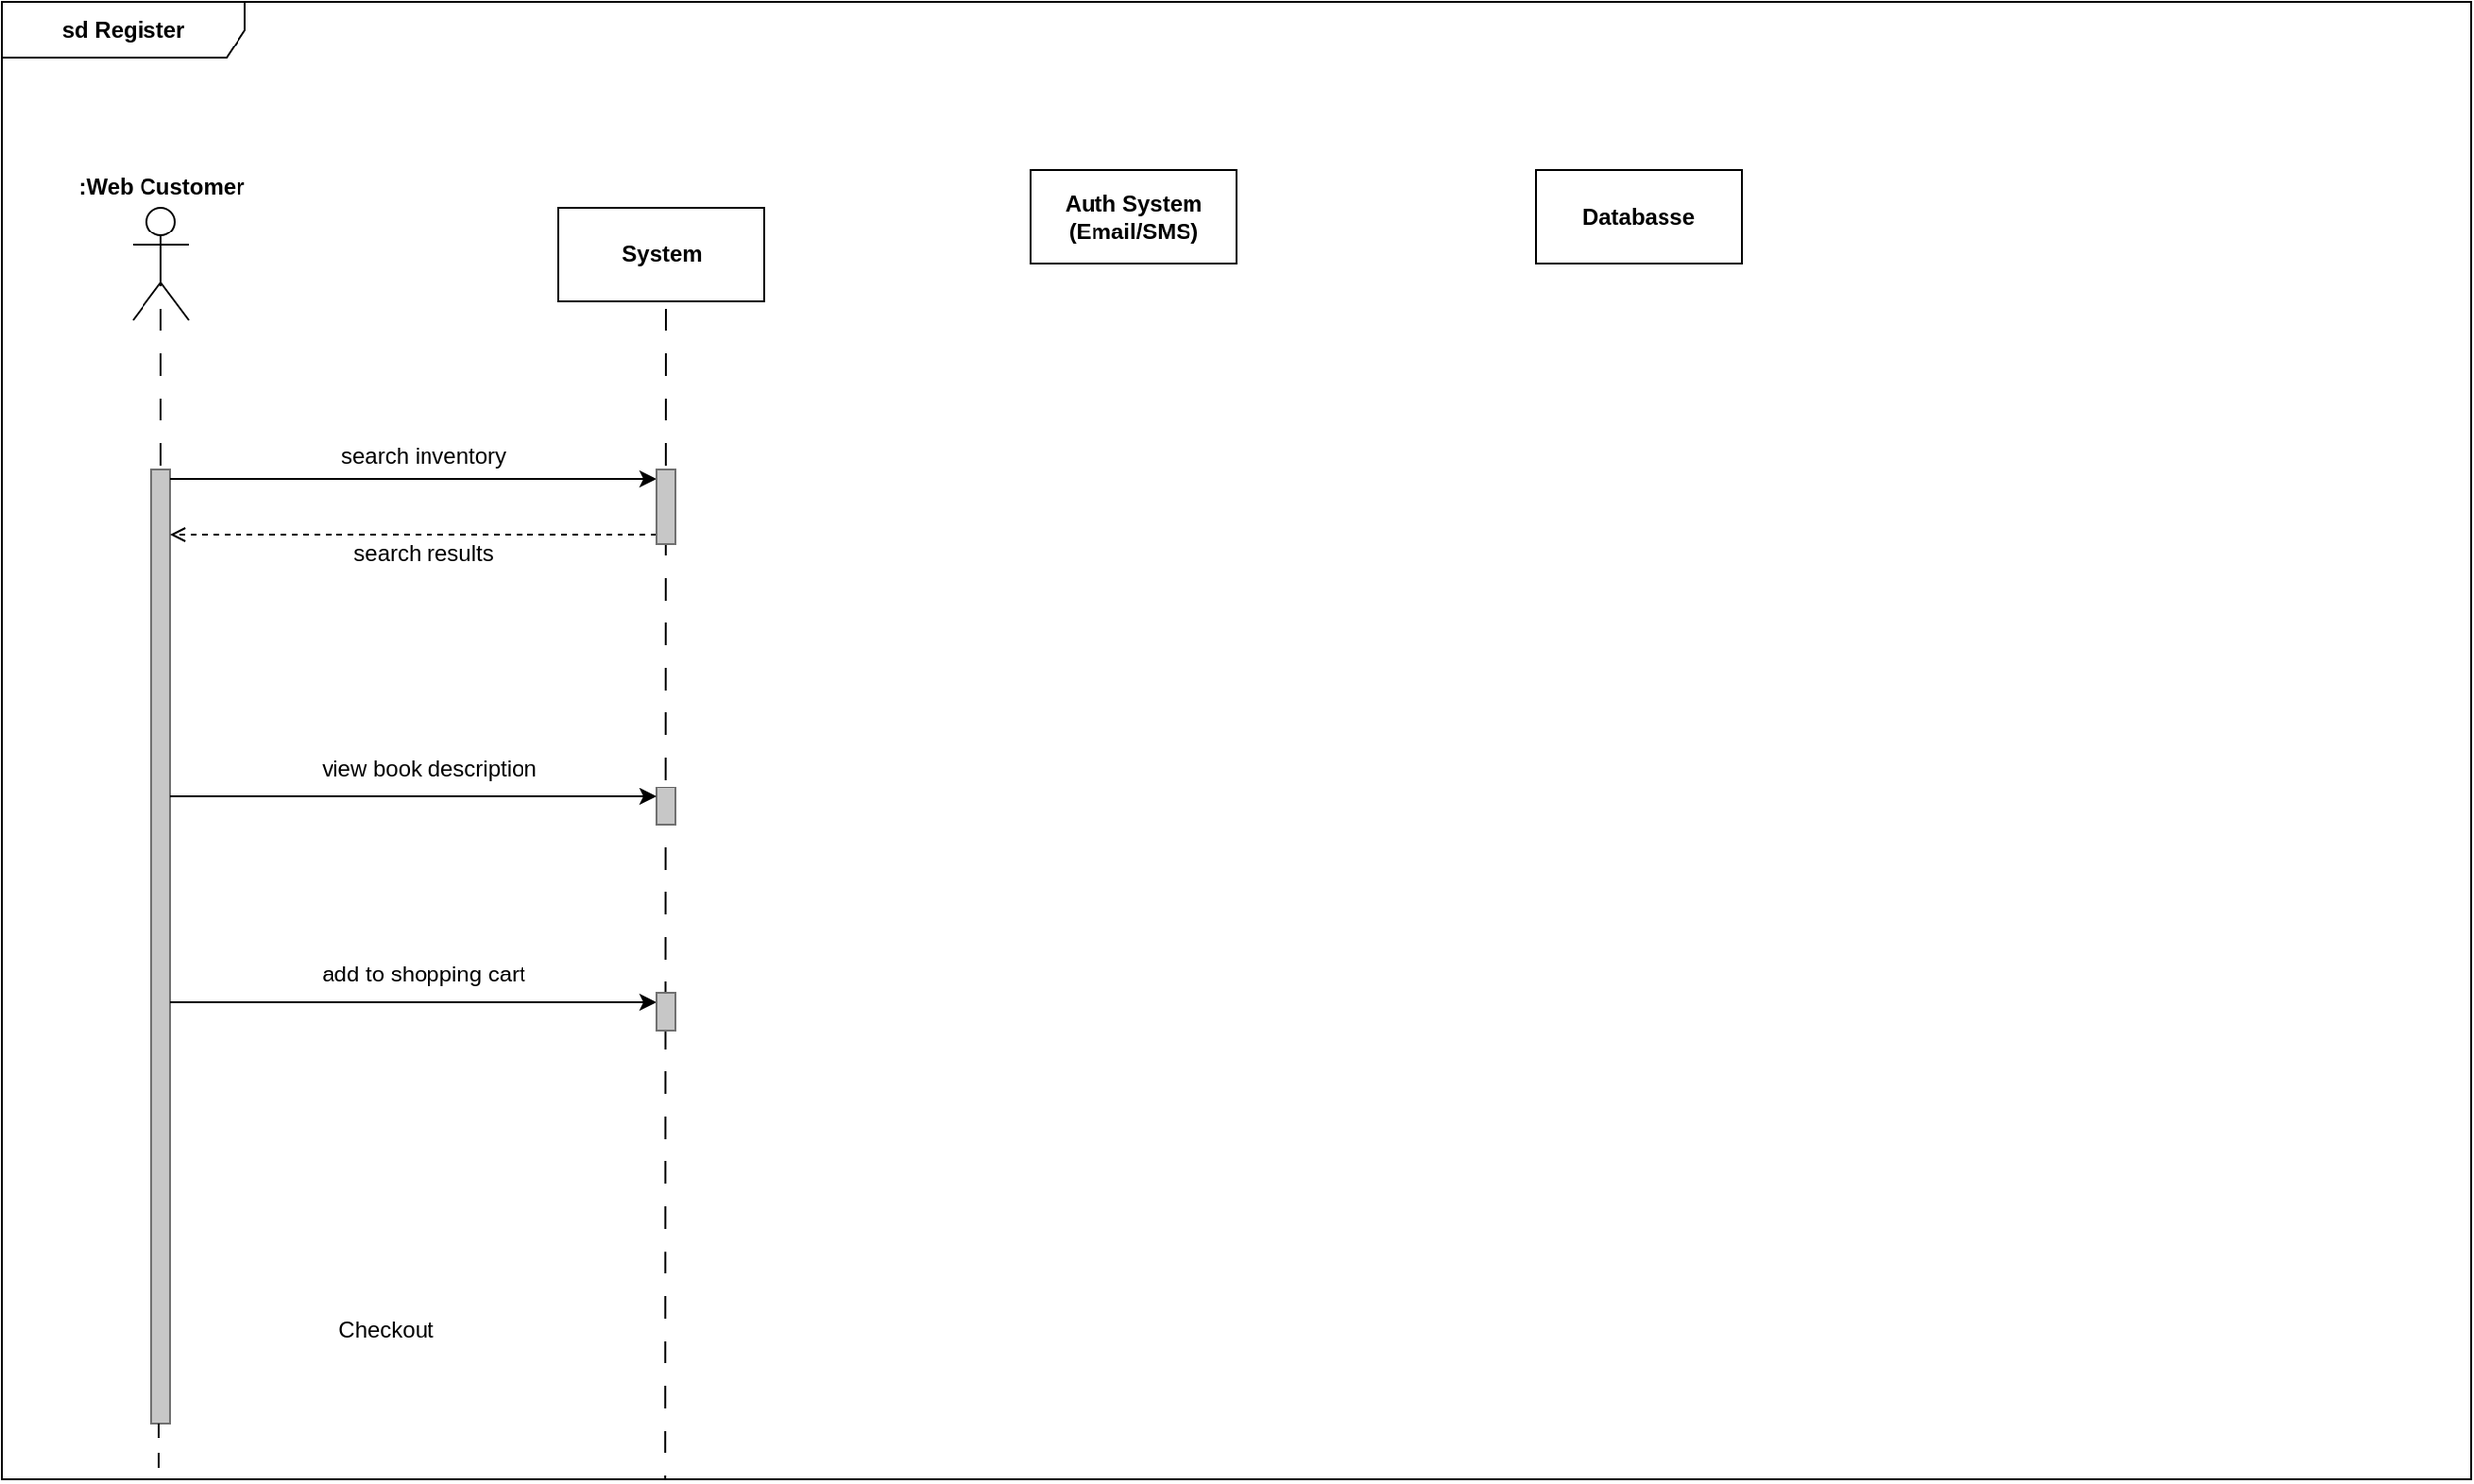 <mxfile version="26.0.14">
  <diagram name="Page-1" id="NfI1CKnxWMlgXBg-68xp">
    <mxGraphModel dx="799" dy="1376" grid="1" gridSize="10" guides="1" tooltips="1" connect="1" arrows="1" fold="1" page="1" pageScale="1" pageWidth="850" pageHeight="1100" math="0" shadow="0">
      <root>
        <mxCell id="0" />
        <mxCell id="1" parent="0" />
        <mxCell id="sdSofUXy9UBTVP-mabmU-1" style="edgeStyle=orthogonalEdgeStyle;rounded=0;orthogonalLoop=1;jettySize=auto;html=1;entryX=0.788;entryY=1.008;entryDx=0;entryDy=0;entryPerimeter=0;dashed=1;dashPattern=12 12;endArrow=none;startFill=0;" parent="1" edge="1">
          <mxGeometry relative="1" as="geometry">
            <mxPoint x="485" y="790" as="sourcePoint" />
            <Array as="points">
              <mxPoint x="485" y="790" />
            </Array>
            <mxPoint x="484.6" y="1440.0" as="targetPoint" />
          </mxGeometry>
        </mxCell>
        <mxCell id="sdSofUXy9UBTVP-mabmU-2" value="sd Register" style="shape=umlFrame;whiteSpace=wrap;html=1;pointerEvents=0;width=130;height=30;fontStyle=1" parent="1" vertex="1">
          <mxGeometry x="130" y="650" width="1320" height="790" as="geometry" />
        </mxCell>
        <mxCell id="sdSofUXy9UBTVP-mabmU-3" style="edgeStyle=orthogonalEdgeStyle;rounded=0;orthogonalLoop=1;jettySize=auto;html=1;exitX=0.5;exitY=0.5;exitDx=0;exitDy=0;exitPerimeter=0;endArrow=none;startFill=0;dashed=1;dashPattern=12 12;fontStyle=1" parent="1" source="sdSofUXy9UBTVP-mabmU-4" target="sdSofUXy9UBTVP-mabmU-5" edge="1">
          <mxGeometry relative="1" as="geometry">
            <Array as="points">
              <mxPoint x="215" y="940" />
              <mxPoint x="215" y="940" />
            </Array>
          </mxGeometry>
        </mxCell>
        <mxCell id="sdSofUXy9UBTVP-mabmU-4" value=":Web Customer" style="shape=umlActor;verticalLabelPosition=bottom;verticalAlign=top;html=1;spacingTop=-85;fontStyle=1" parent="1" vertex="1">
          <mxGeometry x="200" y="760" width="30" height="60" as="geometry" />
        </mxCell>
        <mxCell id="sdSofUXy9UBTVP-mabmU-5" value="" style="html=1;points=[[0,0,0,0,5],[0,1,0,0,-5],[1,0,0,0,5],[1,1,0,0,-5]];perimeter=orthogonalPerimeter;outlineConnect=0;targetShapes=umlLifeline;portConstraint=eastwest;newEdgeStyle={&quot;curved&quot;:0,&quot;rounded&quot;:0};fillColor=light-dark(#c7c7c7, #ededed);strokeColor=light-dark(#707070, #ededed);fontStyle=1" parent="1" vertex="1">
          <mxGeometry x="210" y="900" width="10" height="510" as="geometry" />
        </mxCell>
        <mxCell id="sdSofUXy9UBTVP-mabmU-7" value="" style="html=1;verticalAlign=bottom;endArrow=none;dashed=1;endSize=8;curved=0;rounded=0;startFill=0;dashPattern=8 8;fontStyle=1" parent="1" source="sdSofUXy9UBTVP-mabmU-5" edge="1">
          <mxGeometry x="-0.276" y="16" relative="1" as="geometry">
            <mxPoint x="220" y="1419.999" as="sourcePoint" />
            <mxPoint x="214" y="1440" as="targetPoint" />
            <mxPoint as="offset" />
          </mxGeometry>
        </mxCell>
        <mxCell id="sdSofUXy9UBTVP-mabmU-11" value="Checkout" style="text;html=1;align=center;verticalAlign=middle;resizable=0;points=[];autosize=1;strokeColor=none;fillColor=none;" parent="1" vertex="1">
          <mxGeometry x="300" y="1345" width="70" height="30" as="geometry" />
        </mxCell>
        <mxCell id="sdSofUXy9UBTVP-mabmU-12" value="System" style="html=1;whiteSpace=wrap;fontStyle=1" parent="1" vertex="1">
          <mxGeometry x="427.5" y="760" width="110" height="50" as="geometry" />
        </mxCell>
        <mxCell id="sdSofUXy9UBTVP-mabmU-13" style="edgeStyle=orthogonalEdgeStyle;rounded=0;orthogonalLoop=1;jettySize=auto;html=1;curved=0;exitX=0;exitY=1;exitDx=0;exitDy=-5;exitPerimeter=0;dashed=1;endArrow=open;endFill=0;" parent="1" source="sdSofUXy9UBTVP-mabmU-26" target="sdSofUXy9UBTVP-mabmU-5" edge="1">
          <mxGeometry relative="1" as="geometry">
            <Array as="points">
              <mxPoint x="290" y="935" />
              <mxPoint x="290" y="935" />
            </Array>
            <mxPoint x="480.0" y="935" as="sourcePoint" />
          </mxGeometry>
        </mxCell>
        <mxCell id="sdSofUXy9UBTVP-mabmU-14" style="edgeStyle=orthogonalEdgeStyle;rounded=0;orthogonalLoop=1;jettySize=auto;html=1;curved=0;exitX=1;exitY=0;exitDx=0;exitDy=5;exitPerimeter=0;entryX=0;entryY=0;entryDx=0;entryDy=5;entryPerimeter=0;" parent="1" source="sdSofUXy9UBTVP-mabmU-5" edge="1">
          <mxGeometry relative="1" as="geometry">
            <mxPoint x="480.0" y="905" as="targetPoint" />
          </mxGeometry>
        </mxCell>
        <mxCell id="sdSofUXy9UBTVP-mabmU-15" value="search inventory" style="text;html=1;align=center;verticalAlign=middle;resizable=0;points=[];autosize=1;strokeColor=none;fillColor=none;" parent="1" vertex="1">
          <mxGeometry x="300" y="878" width="110" height="30" as="geometry" />
        </mxCell>
        <mxCell id="sdSofUXy9UBTVP-mabmU-16" value="search results" style="text;html=1;align=center;verticalAlign=middle;resizable=0;points=[];autosize=1;strokeColor=none;fillColor=none;" parent="1" vertex="1">
          <mxGeometry x="305" y="930" width="100" height="30" as="geometry" />
        </mxCell>
        <mxCell id="sdSofUXy9UBTVP-mabmU-19" value="" style="html=1;points=[[0,0,0,0,5],[0,1,0,0,-5],[1,0,0,0,5],[1,1,0,0,-5]];perimeter=orthogonalPerimeter;outlineConnect=0;targetShapes=umlLifeline;portConstraint=eastwest;newEdgeStyle={&quot;curved&quot;:0,&quot;rounded&quot;:0};fillColor=light-dark(#c7c7c7, #ededed);strokeColor=light-dark(#707070, #ededed);" parent="1" vertex="1">
          <mxGeometry x="480" y="1070" width="10" height="20" as="geometry" />
        </mxCell>
        <mxCell id="sdSofUXy9UBTVP-mabmU-20" style="edgeStyle=orthogonalEdgeStyle;rounded=0;orthogonalLoop=1;jettySize=auto;html=1;curved=0;exitX=0;exitY=0;exitDx=0;exitDy=5;exitPerimeter=0;endArrow=none;startFill=1;startArrow=classic;" parent="1" source="sdSofUXy9UBTVP-mabmU-19" target="sdSofUXy9UBTVP-mabmU-5" edge="1">
          <mxGeometry relative="1" as="geometry">
            <Array as="points">
              <mxPoint x="290" y="1075" />
              <mxPoint x="290" y="1075" />
            </Array>
          </mxGeometry>
        </mxCell>
        <mxCell id="sdSofUXy9UBTVP-mabmU-21" value="view book description" style="text;html=1;align=center;verticalAlign=middle;resizable=0;points=[];autosize=1;strokeColor=none;fillColor=none;" parent="1" vertex="1">
          <mxGeometry x="287.5" y="1045" width="140" height="30" as="geometry" />
        </mxCell>
        <mxCell id="sdSofUXy9UBTVP-mabmU-22" style="edgeStyle=orthogonalEdgeStyle;rounded=0;orthogonalLoop=1;jettySize=auto;html=1;curved=0;exitX=0;exitY=0;exitDx=0;exitDy=5;exitPerimeter=0;startArrow=classic;startFill=1;endArrow=none;" parent="1" source="sdSofUXy9UBTVP-mabmU-23" target="sdSofUXy9UBTVP-mabmU-5" edge="1">
          <mxGeometry relative="1" as="geometry">
            <Array as="points">
              <mxPoint x="290" y="1185" />
              <mxPoint x="290" y="1185" />
            </Array>
          </mxGeometry>
        </mxCell>
        <mxCell id="sdSofUXy9UBTVP-mabmU-23" value="" style="html=1;points=[[0,0,0,0,5],[0,1,0,0,-5],[1,0,0,0,5],[1,1,0,0,-5]];perimeter=orthogonalPerimeter;outlineConnect=0;targetShapes=umlLifeline;portConstraint=eastwest;newEdgeStyle={&quot;curved&quot;:0,&quot;rounded&quot;:0};fillColor=light-dark(#c7c7c7, #ededed);strokeColor=light-dark(#707070, #ededed);" parent="1" vertex="1">
          <mxGeometry x="480" y="1180" width="10" height="20" as="geometry" />
        </mxCell>
        <mxCell id="sdSofUXy9UBTVP-mabmU-24" value="add to shopping cart" style="text;html=1;align=center;verticalAlign=middle;resizable=0;points=[];autosize=1;strokeColor=none;fillColor=none;" parent="1" vertex="1">
          <mxGeometry x="290" y="1155" width="130" height="30" as="geometry" />
        </mxCell>
        <mxCell id="sdSofUXy9UBTVP-mabmU-26" value="" style="html=1;points=[[0,0,0,0,5],[0,1,0,0,-5],[1,0,0,0,5],[1,1,0,0,-5]];perimeter=orthogonalPerimeter;outlineConnect=0;targetShapes=umlLifeline;portConstraint=eastwest;newEdgeStyle={&quot;curved&quot;:0,&quot;rounded&quot;:0};fontColor=light-dark(#929090,#EDEDED);labelBackgroundColor=#999999;fillColor=light-dark(#c7c7c7, #EDEDED);strokeColor=light-dark(#707070, #ededed);" parent="1" vertex="1">
          <mxGeometry x="480" y="900" width="10" height="40" as="geometry" />
        </mxCell>
        <mxCell id="fHQSCiZhqW8IuBk5mdhI-1" value="Auth System (Email/SMS)" style="html=1;whiteSpace=wrap;fontStyle=1" vertex="1" parent="1">
          <mxGeometry x="680" y="740" width="110" height="50" as="geometry" />
        </mxCell>
        <mxCell id="fHQSCiZhqW8IuBk5mdhI-2" value="Databasse" style="html=1;whiteSpace=wrap;fontStyle=1" vertex="1" parent="1">
          <mxGeometry x="950" y="740" width="110" height="50" as="geometry" />
        </mxCell>
      </root>
    </mxGraphModel>
  </diagram>
</mxfile>
